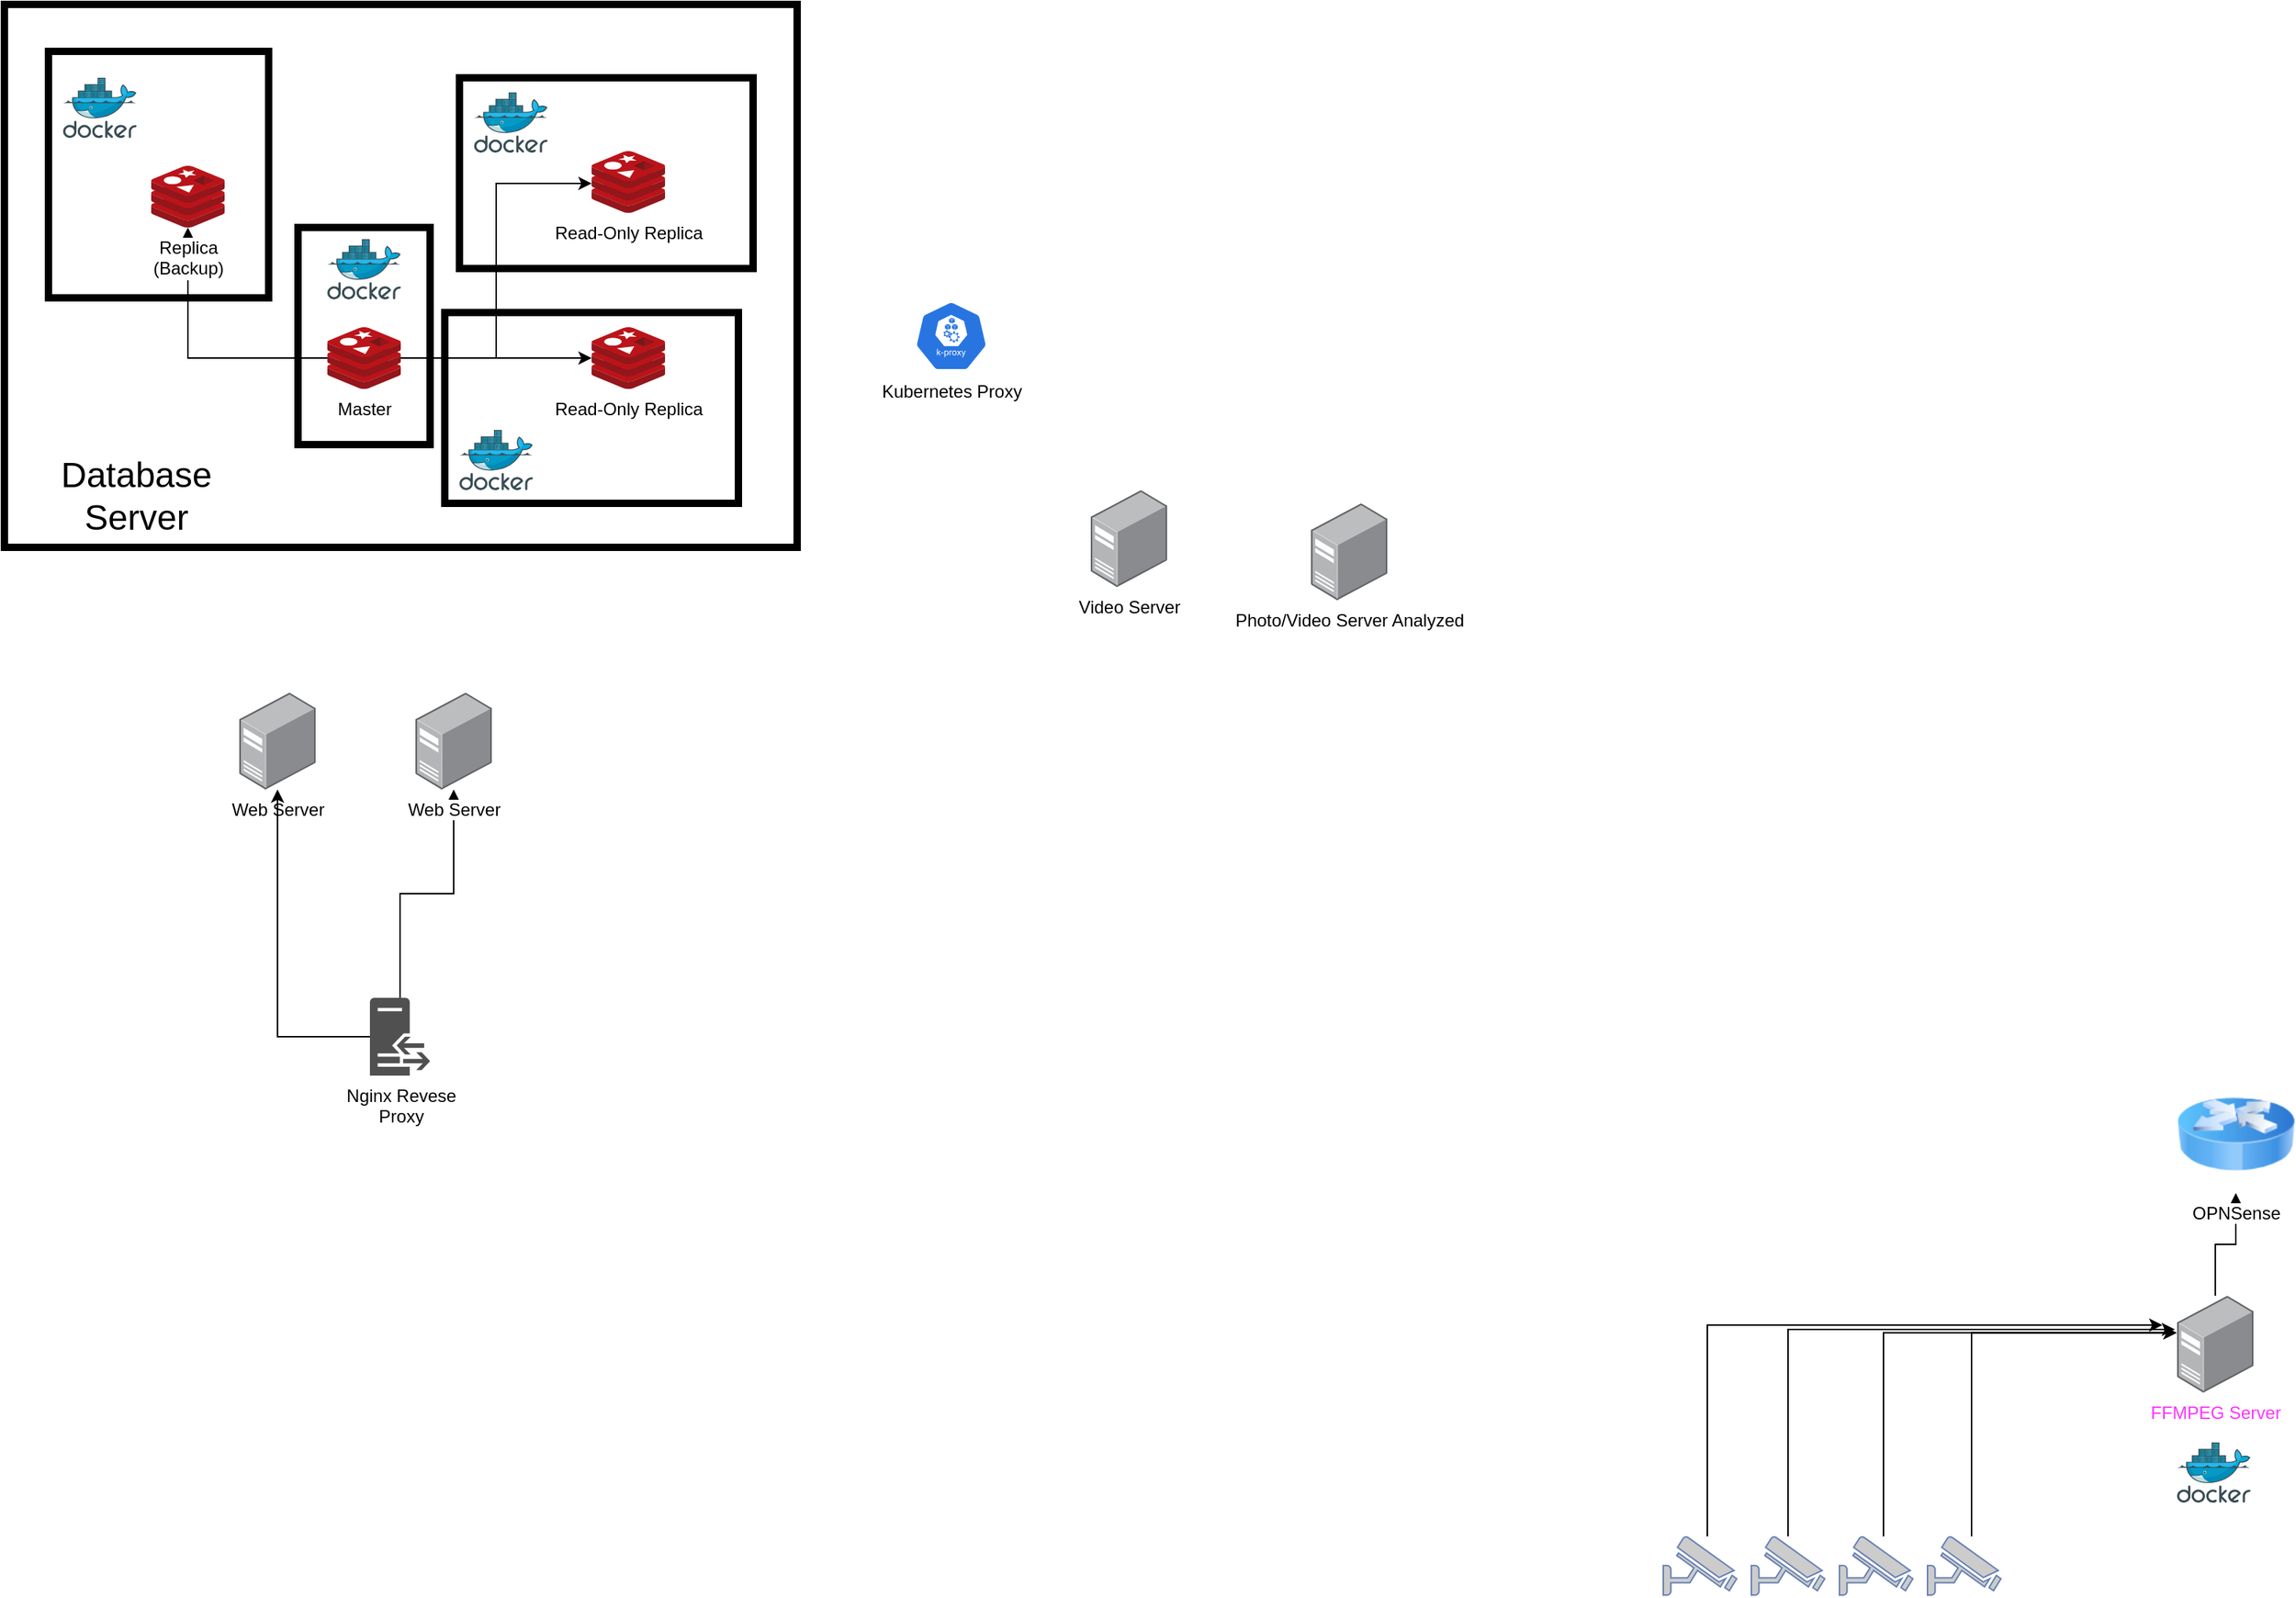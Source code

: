 <mxfile version="21.0.8" type="github"><diagram name="Page-1" id="8UPeFdMl0vFz5VUTd74H"><mxGraphModel dx="1590" dy="907" grid="1" gridSize="10" guides="1" tooltips="1" connect="1" arrows="1" fold="1" page="1" pageScale="1" pageWidth="1654" pageHeight="1169" math="0" shadow="0"><root><mxCell id="0"/><mxCell id="1" parent="0"/><mxCell id="MEHSV4zgcUvzOmV2rdXF-18" style="edgeStyle=orthogonalEdgeStyle;rounded=0;orthogonalLoop=1;jettySize=auto;html=1;" edge="1" parent="1" source="MEHSV4zgcUvzOmV2rdXF-21" target="MEHSV4zgcUvzOmV2rdXF-24"><mxGeometry relative="1" as="geometry"/></mxCell><mxCell id="MEHSV4zgcUvzOmV2rdXF-19" style="edgeStyle=orthogonalEdgeStyle;rounded=0;orthogonalLoop=1;jettySize=auto;html=1;" edge="1" parent="1" source="MEHSV4zgcUvzOmV2rdXF-21" target="MEHSV4zgcUvzOmV2rdXF-23"><mxGeometry relative="1" as="geometry"/></mxCell><mxCell id="MEHSV4zgcUvzOmV2rdXF-20" style="edgeStyle=orthogonalEdgeStyle;rounded=0;orthogonalLoop=1;jettySize=auto;html=1;entryX=0;entryY=0.524;entryDx=0;entryDy=0;entryPerimeter=0;" edge="1" parent="1" source="MEHSV4zgcUvzOmV2rdXF-21" target="MEHSV4zgcUvzOmV2rdXF-22"><mxGeometry relative="1" as="geometry"/></mxCell><mxCell id="MEHSV4zgcUvzOmV2rdXF-21" value="Master" style="image;sketch=0;aspect=fixed;html=1;points=[];align=center;fontSize=12;image=img/lib/mscae/Cache_Redis_Product.svg;" vertex="1" parent="1"><mxGeometry x="290" y="270" width="50" height="42" as="geometry"/></mxCell><mxCell id="MEHSV4zgcUvzOmV2rdXF-22" value="Read-Only Replica" style="image;sketch=0;aspect=fixed;html=1;points=[];align=center;fontSize=12;image=img/lib/mscae/Cache_Redis_Product.svg;" vertex="1" parent="1"><mxGeometry x="470" y="150" width="50" height="42" as="geometry"/></mxCell><mxCell id="MEHSV4zgcUvzOmV2rdXF-23" value="Read-Only Replica" style="image;sketch=0;aspect=fixed;html=1;points=[];align=center;fontSize=12;image=img/lib/mscae/Cache_Redis_Product.svg;" vertex="1" parent="1"><mxGeometry x="470" y="270" width="50" height="42" as="geometry"/></mxCell><mxCell id="MEHSV4zgcUvzOmV2rdXF-24" value="Replica&lt;br&gt;(Backup)" style="image;sketch=0;aspect=fixed;html=1;points=[];align=center;fontSize=12;image=img/lib/mscae/Cache_Redis_Product.svg;" vertex="1" parent="1"><mxGeometry x="170" y="160" width="50" height="42" as="geometry"/></mxCell><mxCell id="MEHSV4zgcUvzOmV2rdXF-25" value="" style="image;sketch=0;aspect=fixed;html=1;points=[];align=center;fontSize=12;image=img/lib/mscae/Docker.svg;" vertex="1" parent="1"><mxGeometry x="390" y="110" width="50" height="41" as="geometry"/></mxCell><mxCell id="MEHSV4zgcUvzOmV2rdXF-26" value="" style="image;sketch=0;aspect=fixed;html=1;points=[];align=center;fontSize=12;image=img/lib/mscae/Docker.svg;" vertex="1" parent="1"><mxGeometry x="110" y="100" width="50" height="41" as="geometry"/></mxCell><mxCell id="MEHSV4zgcUvzOmV2rdXF-27" value="" style="image;sketch=0;aspect=fixed;html=1;points=[];align=center;fontSize=12;image=img/lib/mscae/Docker.svg;" vertex="1" parent="1"><mxGeometry x="290" y="210" width="50" height="41" as="geometry"/></mxCell><mxCell id="MEHSV4zgcUvzOmV2rdXF-28" value="" style="image;sketch=0;aspect=fixed;html=1;points=[];align=center;fontSize=12;image=img/lib/mscae/Docker.svg;" vertex="1" parent="1"><mxGeometry x="380" y="340" width="50" height="41" as="geometry"/></mxCell><mxCell id="MEHSV4zgcUvzOmV2rdXF-29" value="" style="rounded=0;whiteSpace=wrap;html=1;fillColor=none;strokeWidth=5;" vertex="1" parent="1"><mxGeometry x="380" y="100" width="200" height="130" as="geometry"/></mxCell><mxCell id="MEHSV4zgcUvzOmV2rdXF-30" value="" style="rounded=0;whiteSpace=wrap;html=1;fillColor=none;strokeWidth=5;" vertex="1" parent="1"><mxGeometry x="370" y="260" width="200" height="130" as="geometry"/></mxCell><mxCell id="MEHSV4zgcUvzOmV2rdXF-31" value="" style="rounded=0;whiteSpace=wrap;html=1;fillColor=none;strokeWidth=5;" vertex="1" parent="1"><mxGeometry x="270" y="202" width="90" height="148" as="geometry"/></mxCell><mxCell id="MEHSV4zgcUvzOmV2rdXF-32" value="" style="rounded=0;whiteSpace=wrap;html=1;fillColor=none;strokeWidth=5;" vertex="1" parent="1"><mxGeometry x="100" y="82" width="150" height="168" as="geometry"/></mxCell><mxCell id="MEHSV4zgcUvzOmV2rdXF-33" value="Kubernetes Proxy" style="sketch=0;html=1;dashed=0;whitespace=wrap;fillColor=#2875E2;strokeColor=#ffffff;points=[[0.005,0.63,0],[0.1,0.2,0],[0.9,0.2,0],[0.5,0,0],[0.995,0.63,0],[0.72,0.99,0],[0.5,1,0],[0.28,0.99,0]];verticalLabelPosition=bottom;align=center;verticalAlign=top;shape=mxgraph.kubernetes.icon;prIcon=k_proxy" vertex="1" parent="1"><mxGeometry x="690" y="252" width="50" height="48" as="geometry"/></mxCell><mxCell id="MEHSV4zgcUvzOmV2rdXF-35" value="" style="rounded=0;whiteSpace=wrap;html=1;fillColor=none;strokeWidth=5;" vertex="1" parent="1"><mxGeometry x="70" y="50" width="540" height="370" as="geometry"/></mxCell><mxCell id="MEHSV4zgcUvzOmV2rdXF-67" style="edgeStyle=orthogonalEdgeStyle;rounded=0;orthogonalLoop=1;jettySize=auto;html=1;entryX=0.5;entryY=1;entryDx=0;entryDy=0;" edge="1" parent="1" source="MEHSV4zgcUvzOmV2rdXF-38" target="MEHSV4zgcUvzOmV2rdXF-66"><mxGeometry relative="1" as="geometry"/></mxCell><mxCell id="MEHSV4zgcUvzOmV2rdXF-38" value="&lt;font color=&quot;#ff33ff&quot;&gt;FFMPEG Server&lt;/font&gt;" style="image;points=[];aspect=fixed;html=1;align=center;shadow=0;dashed=0;image=img/lib/allied_telesis/computer_and_terminals/Server_Desktop.svg;" vertex="1" parent="1"><mxGeometry x="1550" y="930" width="52.07" height="66" as="geometry"/></mxCell><mxCell id="MEHSV4zgcUvzOmV2rdXF-70" style="edgeStyle=orthogonalEdgeStyle;rounded=0;orthogonalLoop=1;jettySize=auto;html=1;entryX=-0.027;entryY=0.348;entryDx=0;entryDy=0;entryPerimeter=0;" edge="1" parent="1" source="MEHSV4zgcUvzOmV2rdXF-40" target="MEHSV4zgcUvzOmV2rdXF-38"><mxGeometry relative="1" as="geometry"><Array as="points"><mxPoint x="1285" y="953"/></Array></mxGeometry></mxCell><mxCell id="MEHSV4zgcUvzOmV2rdXF-40" value="" style="fontColor=#0066CC;verticalAlign=top;verticalLabelPosition=bottom;labelPosition=center;align=center;html=1;outlineConnect=0;fillColor=#CCCCCC;strokeColor=#6881B3;gradientColor=none;gradientDirection=north;strokeWidth=2;shape=mxgraph.networks.security_camera;" vertex="1" parent="1"><mxGeometry x="1260" y="1094" width="50" height="40" as="geometry"/></mxCell><mxCell id="MEHSV4zgcUvzOmV2rdXF-71" style="edgeStyle=orthogonalEdgeStyle;rounded=0;orthogonalLoop=1;jettySize=auto;html=1;" edge="1" parent="1" source="MEHSV4zgcUvzOmV2rdXF-58"><mxGeometry relative="1" as="geometry"><mxPoint x="1540" y="950" as="targetPoint"/><Array as="points"><mxPoint x="1230" y="950"/></Array></mxGeometry></mxCell><mxCell id="MEHSV4zgcUvzOmV2rdXF-58" value="" style="fontColor=#0066CC;verticalAlign=top;verticalLabelPosition=bottom;labelPosition=center;align=center;html=1;outlineConnect=0;fillColor=#CCCCCC;strokeColor=#6881B3;gradientColor=none;gradientDirection=north;strokeWidth=2;shape=mxgraph.networks.security_camera;" vertex="1" parent="1"><mxGeometry x="1200" y="1094" width="50" height="40" as="geometry"/></mxCell><mxCell id="MEHSV4zgcUvzOmV2rdXF-69" style="edgeStyle=orthogonalEdgeStyle;rounded=0;orthogonalLoop=1;jettySize=auto;html=1;entryX=-0.005;entryY=0.383;entryDx=0;entryDy=0;entryPerimeter=0;" edge="1" parent="1" source="MEHSV4zgcUvzOmV2rdXF-59" target="MEHSV4zgcUvzOmV2rdXF-38"><mxGeometry relative="1" as="geometry"><Array as="points"><mxPoint x="1350" y="955"/></Array></mxGeometry></mxCell><mxCell id="MEHSV4zgcUvzOmV2rdXF-59" value="" style="fontColor=#0066CC;verticalAlign=top;verticalLabelPosition=bottom;labelPosition=center;align=center;html=1;outlineConnect=0;fillColor=#CCCCCC;strokeColor=#6881B3;gradientColor=none;gradientDirection=north;strokeWidth=2;shape=mxgraph.networks.security_camera;" vertex="1" parent="1"><mxGeometry x="1320" y="1094" width="50" height="40" as="geometry"/></mxCell><mxCell id="MEHSV4zgcUvzOmV2rdXF-68" style="edgeStyle=orthogonalEdgeStyle;rounded=0;orthogonalLoop=1;jettySize=auto;html=1;entryX=-0.005;entryY=0.383;entryDx=0;entryDy=0;entryPerimeter=0;" edge="1" parent="1" source="MEHSV4zgcUvzOmV2rdXF-60" target="MEHSV4zgcUvzOmV2rdXF-38"><mxGeometry relative="1" as="geometry"><Array as="points"><mxPoint x="1410" y="955"/></Array></mxGeometry></mxCell><mxCell id="MEHSV4zgcUvzOmV2rdXF-60" value="" style="fontColor=#0066CC;verticalAlign=top;verticalLabelPosition=bottom;labelPosition=center;align=center;html=1;outlineConnect=0;fillColor=#CCCCCC;strokeColor=#6881B3;gradientColor=none;gradientDirection=north;strokeWidth=2;shape=mxgraph.networks.security_camera;" vertex="1" parent="1"><mxGeometry x="1380" y="1094" width="50" height="40" as="geometry"/></mxCell><mxCell id="MEHSV4zgcUvzOmV2rdXF-66" value="OPNSense" style="image;html=1;image=img/lib/clip_art/networking/Router_Icon_128x128.png" vertex="1" parent="1"><mxGeometry x="1550" y="780" width="80" height="80" as="geometry"/></mxCell><mxCell id="MEHSV4zgcUvzOmV2rdXF-72" value="" style="image;sketch=0;aspect=fixed;html=1;points=[];align=center;fontSize=12;image=img/lib/mscae/Docker.svg;" vertex="1" parent="1"><mxGeometry x="1550" y="1030" width="50" height="41" as="geometry"/></mxCell><mxCell id="MEHSV4zgcUvzOmV2rdXF-75" value="Database Server" style="text;html=1;strokeColor=none;fillColor=none;align=center;verticalAlign=middle;whiteSpace=wrap;rounded=0;fontSize=24;" vertex="1" parent="1"><mxGeometry x="130" y="370" width="60" height="30" as="geometry"/></mxCell><mxCell id="MEHSV4zgcUvzOmV2rdXF-76" value="Web Server" style="image;points=[];aspect=fixed;html=1;align=center;shadow=0;dashed=0;image=img/lib/allied_telesis/computer_and_terminals/Server_Desktop.svg;" vertex="1" parent="1"><mxGeometry x="230" y="519" width="52.07" height="66" as="geometry"/></mxCell><mxCell id="MEHSV4zgcUvzOmV2rdXF-78" value="Video Server" style="image;points=[];aspect=fixed;html=1;align=center;shadow=0;dashed=0;image=img/lib/allied_telesis/computer_and_terminals/Server_Desktop.svg;" vertex="1" parent="1"><mxGeometry x="810" y="381" width="52.07" height="66" as="geometry"/></mxCell><mxCell id="MEHSV4zgcUvzOmV2rdXF-81" style="edgeStyle=orthogonalEdgeStyle;rounded=0;orthogonalLoop=1;jettySize=auto;html=1;" edge="1" parent="1" source="MEHSV4zgcUvzOmV2rdXF-79" target="MEHSV4zgcUvzOmV2rdXF-76"><mxGeometry relative="1" as="geometry"/></mxCell><mxCell id="MEHSV4zgcUvzOmV2rdXF-83" style="edgeStyle=orthogonalEdgeStyle;rounded=0;orthogonalLoop=1;jettySize=auto;html=1;" edge="1" parent="1" source="MEHSV4zgcUvzOmV2rdXF-79" target="MEHSV4zgcUvzOmV2rdXF-82"><mxGeometry relative="1" as="geometry"/></mxCell><mxCell id="MEHSV4zgcUvzOmV2rdXF-79" value="Nginx Revese&lt;br&gt;Proxy" style="sketch=0;pointerEvents=1;shadow=0;dashed=0;html=1;strokeColor=none;fillColor=#505050;labelPosition=center;verticalLabelPosition=bottom;verticalAlign=top;outlineConnect=0;align=center;shape=mxgraph.office.servers.reverse_proxy;" vertex="1" parent="1"><mxGeometry x="319" y="727" width="41" height="53" as="geometry"/></mxCell><mxCell id="MEHSV4zgcUvzOmV2rdXF-80" value="Photo/Video Server Analyzed" style="image;points=[];aspect=fixed;html=1;align=center;shadow=0;dashed=0;image=img/lib/allied_telesis/computer_and_terminals/Server_Desktop.svg;" vertex="1" parent="1"><mxGeometry x="960" y="390" width="52.07" height="66" as="geometry"/></mxCell><mxCell id="MEHSV4zgcUvzOmV2rdXF-82" value="Web Server" style="image;points=[];aspect=fixed;html=1;align=center;shadow=0;dashed=0;image=img/lib/allied_telesis/computer_and_terminals/Server_Desktop.svg;" vertex="1" parent="1"><mxGeometry x="350" y="519" width="52.07" height="66" as="geometry"/></mxCell></root></mxGraphModel></diagram></mxfile>